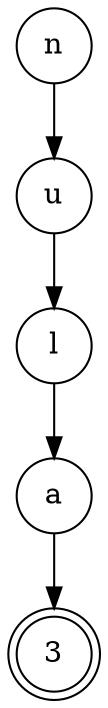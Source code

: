 digraph {   
    node [shape = doublecircle, color = black] 3 ;
    node [shape = circle];
    node [color= black];
    n -> u -> l -> a -> 3;	
}
